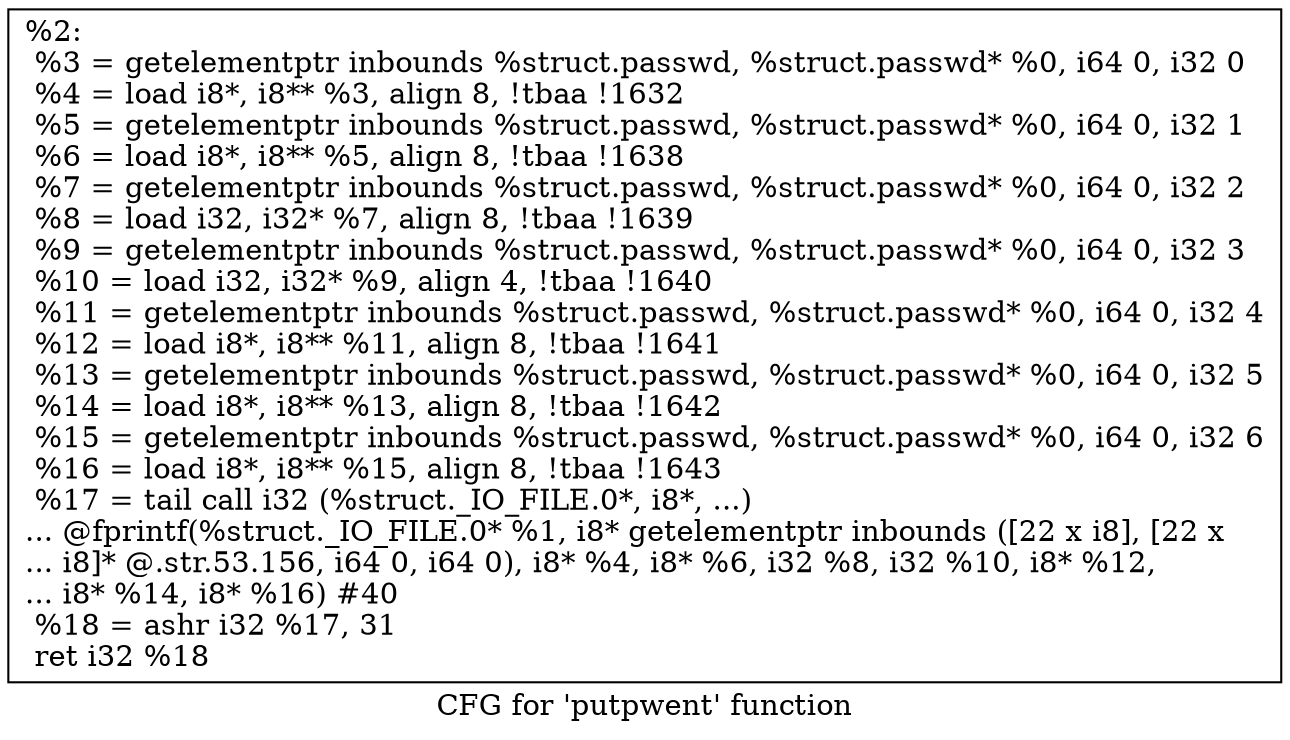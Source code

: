 digraph "CFG for 'putpwent' function" {
	label="CFG for 'putpwent' function";

	Node0x1988710 [shape=record,label="{%2:\l  %3 = getelementptr inbounds %struct.passwd, %struct.passwd* %0, i64 0, i32 0\l  %4 = load i8*, i8** %3, align 8, !tbaa !1632\l  %5 = getelementptr inbounds %struct.passwd, %struct.passwd* %0, i64 0, i32 1\l  %6 = load i8*, i8** %5, align 8, !tbaa !1638\l  %7 = getelementptr inbounds %struct.passwd, %struct.passwd* %0, i64 0, i32 2\l  %8 = load i32, i32* %7, align 8, !tbaa !1639\l  %9 = getelementptr inbounds %struct.passwd, %struct.passwd* %0, i64 0, i32 3\l  %10 = load i32, i32* %9, align 4, !tbaa !1640\l  %11 = getelementptr inbounds %struct.passwd, %struct.passwd* %0, i64 0, i32 4\l  %12 = load i8*, i8** %11, align 8, !tbaa !1641\l  %13 = getelementptr inbounds %struct.passwd, %struct.passwd* %0, i64 0, i32 5\l  %14 = load i8*, i8** %13, align 8, !tbaa !1642\l  %15 = getelementptr inbounds %struct.passwd, %struct.passwd* %0, i64 0, i32 6\l  %16 = load i8*, i8** %15, align 8, !tbaa !1643\l  %17 = tail call i32 (%struct._IO_FILE.0*, i8*, ...)\l... @fprintf(%struct._IO_FILE.0* %1, i8* getelementptr inbounds ([22 x i8], [22 x\l... i8]* @.str.53.156, i64 0, i64 0), i8* %4, i8* %6, i32 %8, i32 %10, i8* %12,\l... i8* %14, i8* %16) #40\l  %18 = ashr i32 %17, 31\l  ret i32 %18\l}"];
}
